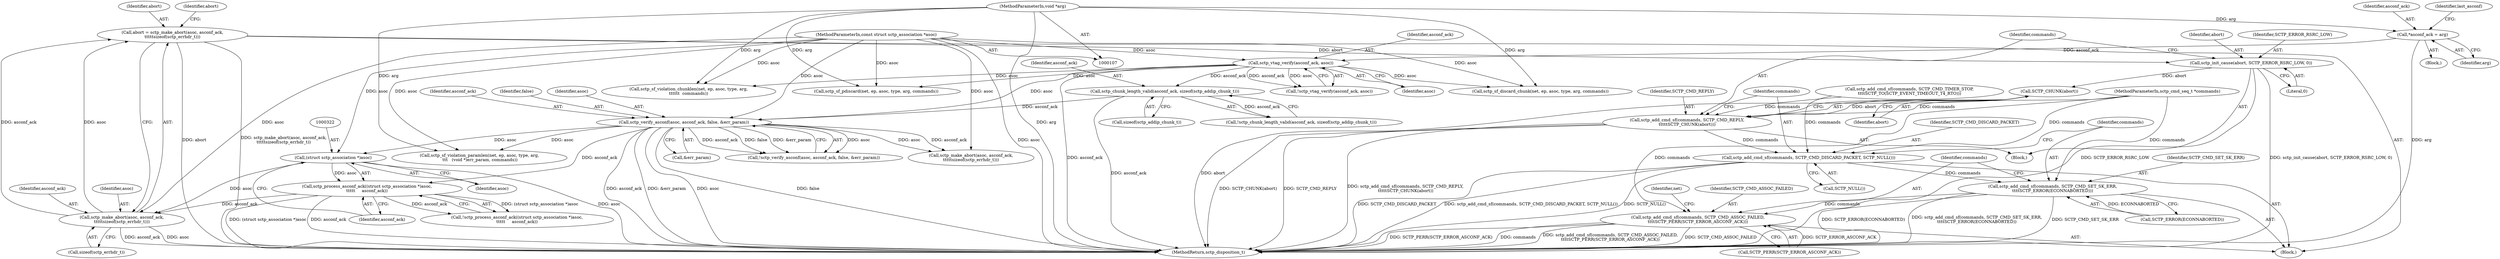 digraph "0_linux_9de7922bc709eee2f609cd01d98aaedc4cf5ea74_2@pointer" {
"1000342" [label="(Call,sctp_init_cause(abort, SCTP_ERROR_RSRC_LOW, 0))"];
"1000332" [label="(Call,abort = sctp_make_abort(asoc, asconf_ack,\n\t\t\t\t\tsizeof(sctp_errhdr_t)))"];
"1000334" [label="(Call,sctp_make_abort(asoc, asconf_ack,\n\t\t\t\t\tsizeof(sctp_errhdr_t)))"];
"1000321" [label="(Call,(struct sctp_association *)asoc)"];
"1000202" [label="(Call,sctp_verify_asconf(asoc, asconf_ack, false, &err_param))"];
"1000135" [label="(Call,sctp_vtag_verify(asconf_ack, asoc))"];
"1000116" [label="(Call,*asconf_ack = arg)"];
"1000112" [label="(MethodParameterIn,void *arg)"];
"1000110" [label="(MethodParameterIn,const struct sctp_association *asoc)"];
"1000173" [label="(Call,sctp_chunk_length_valid(asconf_ack, sizeof(sctp_addip_chunk_t)))"];
"1000320" [label="(Call,sctp_process_asconf_ack((struct sctp_association *)asoc,\n\t\t\t\t\t     asconf_ack))"];
"1000349" [label="(Call,SCTP_CHUNK(abort))"];
"1000346" [label="(Call,sctp_add_cmd_sf(commands, SCTP_CMD_REPLY,\n\t\t\t\t\tSCTP_CHUNK(abort)))"];
"1000351" [label="(Call,sctp_add_cmd_sf(commands, SCTP_CMD_DISCARD_PACKET, SCTP_NULL()))"];
"1000355" [label="(Call,sctp_add_cmd_sf(commands, SCTP_CMD_SET_SK_ERR,\n\t\t\t\tSCTP_ERROR(ECONNABORTED)))"];
"1000360" [label="(Call,sctp_add_cmd_sf(commands, SCTP_CMD_ASSOC_FAILED,\n\t\t\t\tSCTP_PERR(SCTP_ERROR_ASCONF_ACK)))"];
"1000345" [label="(Literal,0)"];
"1000121" [label="(Identifier,last_asconf)"];
"1000206" [label="(Call,&err_param)"];
"1000346" [label="(Call,sctp_add_cmd_sf(commands, SCTP_CMD_REPLY,\n\t\t\t\t\tSCTP_CHUNK(abort)))"];
"1000204" [label="(Identifier,asconf_ack)"];
"1000342" [label="(Call,sctp_init_cause(abort, SCTP_ERROR_RSRC_LOW, 0))"];
"1000349" [label="(Call,SCTP_CHUNK(abort))"];
"1000340" [label="(Identifier,abort)"];
"1000110" [label="(MethodParameterIn,const struct sctp_association *asoc)"];
"1000354" [label="(Call,SCTP_NULL())"];
"1000363" [label="(Call,SCTP_PERR(SCTP_ERROR_ASCONF_ACK))"];
"1000343" [label="(Identifier,abort)"];
"1000313" [label="(Call,sctp_add_cmd_sf(commands, SCTP_CMD_TIMER_STOP,\n\t\t\t\tSCTP_TO(SCTP_EVENT_TIMEOUT_T4_RTO)))"];
"1000360" [label="(Call,sctp_add_cmd_sf(commands, SCTP_CMD_ASSOC_FAILED,\n\t\t\t\tSCTP_PERR(SCTP_ERROR_ASCONF_ACK)))"];
"1000172" [label="(Call,!sctp_chunk_length_valid(asconf_ack, sizeof(sctp_addip_chunk_t)))"];
"1000114" [label="(Block,)"];
"1000352" [label="(Identifier,commands)"];
"1000319" [label="(Call,!sctp_process_asconf_ack((struct sctp_association *)asoc,\n\t\t\t\t\t     asconf_ack))"];
"1000178" [label="(Call,sctp_sf_violation_chunklen(net, ep, asoc, type, arg,\n\t\t\t\t\t\t  commands))"];
"1000113" [label="(MethodParameterIn,sctp_cmd_seq_t *commands)"];
"1000336" [label="(Identifier,asconf_ack)"];
"1000335" [label="(Identifier,asoc)"];
"1000201" [label="(Call,!sctp_verify_asconf(asoc, asconf_ack, false, &err_param))"];
"1000112" [label="(MethodParameterIn,void *arg)"];
"1000358" [label="(Call,SCTP_ERROR(ECONNABORTED))"];
"1000164" [label="(Call,sctp_sf_discard_chunk(net, ep, asoc, type, arg, commands))"];
"1000324" [label="(Identifier,asconf_ack)"];
"1000202" [label="(Call,sctp_verify_asconf(asoc, asconf_ack, false, &err_param))"];
"1000375" [label="(MethodReturn,sctp_disposition_t)"];
"1000351" [label="(Call,sctp_add_cmd_sf(commands, SCTP_CMD_DISCARD_PACKET, SCTP_NULL()))"];
"1000116" [label="(Call,*asconf_ack = arg)"];
"1000175" [label="(Call,sizeof(sctp_addip_chunk_t))"];
"1000334" [label="(Call,sctp_make_abort(asoc, asconf_ack,\n\t\t\t\t\tsizeof(sctp_errhdr_t)))"];
"1000357" [label="(Identifier,SCTP_CMD_SET_SK_ERR)"];
"1000137" [label="(Identifier,asoc)"];
"1000356" [label="(Identifier,commands)"];
"1000135" [label="(Call,sctp_vtag_verify(asconf_ack, asoc))"];
"1000260" [label="(Call,sctp_make_abort(asoc, asconf_ack,\n\t\t\t\t\tsizeof(sctp_errhdr_t)))"];
"1000118" [label="(Identifier,arg)"];
"1000205" [label="(Identifier,false)"];
"1000323" [label="(Identifier,asoc)"];
"1000209" [label="(Call,sctp_sf_violation_paramlen(net, ep, asoc, type, arg,\n \t\t\t   (void *)err_param, commands))"];
"1000353" [label="(Identifier,SCTP_CMD_DISCARD_PACKET)"];
"1000174" [label="(Identifier,asconf_ack)"];
"1000136" [label="(Identifier,asconf_ack)"];
"1000355" [label="(Call,sctp_add_cmd_sf(commands, SCTP_CMD_SET_SK_ERR,\n\t\t\t\tSCTP_ERROR(ECONNABORTED)))"];
"1000337" [label="(Call,sizeof(sctp_errhdr_t))"];
"1000312" [label="(Block,)"];
"1000144" [label="(Call,sctp_sf_pdiscard(net, ep, asoc, type, arg, commands))"];
"1000321" [label="(Call,(struct sctp_association *)asoc)"];
"1000362" [label="(Identifier,SCTP_CMD_ASSOC_FAILED)"];
"1000117" [label="(Identifier,asconf_ack)"];
"1000344" [label="(Identifier,SCTP_ERROR_RSRC_LOW)"];
"1000347" [label="(Identifier,commands)"];
"1000320" [label="(Call,sctp_process_asconf_ack((struct sctp_association *)asoc,\n\t\t\t\t\t     asconf_ack))"];
"1000203" [label="(Identifier,asoc)"];
"1000361" [label="(Identifier,commands)"];
"1000350" [label="(Identifier,abort)"];
"1000348" [label="(Identifier,SCTP_CMD_REPLY)"];
"1000366" [label="(Identifier,net)"];
"1000341" [label="(Block,)"];
"1000173" [label="(Call,sctp_chunk_length_valid(asconf_ack, sizeof(sctp_addip_chunk_t)))"];
"1000332" [label="(Call,abort = sctp_make_abort(asoc, asconf_ack,\n\t\t\t\t\tsizeof(sctp_errhdr_t)))"];
"1000333" [label="(Identifier,abort)"];
"1000134" [label="(Call,!sctp_vtag_verify(asconf_ack, asoc))"];
"1000342" -> "1000341"  [label="AST: "];
"1000342" -> "1000345"  [label="CFG: "];
"1000343" -> "1000342"  [label="AST: "];
"1000344" -> "1000342"  [label="AST: "];
"1000345" -> "1000342"  [label="AST: "];
"1000347" -> "1000342"  [label="CFG: "];
"1000342" -> "1000375"  [label="DDG: SCTP_ERROR_RSRC_LOW"];
"1000342" -> "1000375"  [label="DDG: sctp_init_cause(abort, SCTP_ERROR_RSRC_LOW, 0)"];
"1000332" -> "1000342"  [label="DDG: abort"];
"1000342" -> "1000349"  [label="DDG: abort"];
"1000332" -> "1000312"  [label="AST: "];
"1000332" -> "1000334"  [label="CFG: "];
"1000333" -> "1000332"  [label="AST: "];
"1000334" -> "1000332"  [label="AST: "];
"1000340" -> "1000332"  [label="CFG: "];
"1000332" -> "1000375"  [label="DDG: sctp_make_abort(asoc, asconf_ack,\n\t\t\t\t\tsizeof(sctp_errhdr_t))"];
"1000332" -> "1000375"  [label="DDG: abort"];
"1000334" -> "1000332"  [label="DDG: asoc"];
"1000334" -> "1000332"  [label="DDG: asconf_ack"];
"1000334" -> "1000337"  [label="CFG: "];
"1000335" -> "1000334"  [label="AST: "];
"1000336" -> "1000334"  [label="AST: "];
"1000337" -> "1000334"  [label="AST: "];
"1000334" -> "1000375"  [label="DDG: asconf_ack"];
"1000334" -> "1000375"  [label="DDG: asoc"];
"1000321" -> "1000334"  [label="DDG: asoc"];
"1000110" -> "1000334"  [label="DDG: asoc"];
"1000320" -> "1000334"  [label="DDG: asconf_ack"];
"1000321" -> "1000320"  [label="AST: "];
"1000321" -> "1000323"  [label="CFG: "];
"1000322" -> "1000321"  [label="AST: "];
"1000323" -> "1000321"  [label="AST: "];
"1000324" -> "1000321"  [label="CFG: "];
"1000321" -> "1000375"  [label="DDG: asoc"];
"1000321" -> "1000320"  [label="DDG: asoc"];
"1000202" -> "1000321"  [label="DDG: asoc"];
"1000110" -> "1000321"  [label="DDG: asoc"];
"1000202" -> "1000201"  [label="AST: "];
"1000202" -> "1000206"  [label="CFG: "];
"1000203" -> "1000202"  [label="AST: "];
"1000204" -> "1000202"  [label="AST: "];
"1000205" -> "1000202"  [label="AST: "];
"1000206" -> "1000202"  [label="AST: "];
"1000201" -> "1000202"  [label="CFG: "];
"1000202" -> "1000375"  [label="DDG: &err_param"];
"1000202" -> "1000375"  [label="DDG: asoc"];
"1000202" -> "1000375"  [label="DDG: false"];
"1000202" -> "1000375"  [label="DDG: asconf_ack"];
"1000202" -> "1000201"  [label="DDG: asoc"];
"1000202" -> "1000201"  [label="DDG: asconf_ack"];
"1000202" -> "1000201"  [label="DDG: false"];
"1000202" -> "1000201"  [label="DDG: &err_param"];
"1000135" -> "1000202"  [label="DDG: asoc"];
"1000110" -> "1000202"  [label="DDG: asoc"];
"1000173" -> "1000202"  [label="DDG: asconf_ack"];
"1000202" -> "1000209"  [label="DDG: asoc"];
"1000202" -> "1000260"  [label="DDG: asoc"];
"1000202" -> "1000260"  [label="DDG: asconf_ack"];
"1000202" -> "1000320"  [label="DDG: asconf_ack"];
"1000135" -> "1000134"  [label="AST: "];
"1000135" -> "1000137"  [label="CFG: "];
"1000136" -> "1000135"  [label="AST: "];
"1000137" -> "1000135"  [label="AST: "];
"1000134" -> "1000135"  [label="CFG: "];
"1000135" -> "1000375"  [label="DDG: asconf_ack"];
"1000135" -> "1000134"  [label="DDG: asconf_ack"];
"1000135" -> "1000134"  [label="DDG: asoc"];
"1000116" -> "1000135"  [label="DDG: asconf_ack"];
"1000110" -> "1000135"  [label="DDG: asoc"];
"1000135" -> "1000144"  [label="DDG: asoc"];
"1000135" -> "1000164"  [label="DDG: asoc"];
"1000135" -> "1000173"  [label="DDG: asconf_ack"];
"1000135" -> "1000178"  [label="DDG: asoc"];
"1000116" -> "1000114"  [label="AST: "];
"1000116" -> "1000118"  [label="CFG: "];
"1000117" -> "1000116"  [label="AST: "];
"1000118" -> "1000116"  [label="AST: "];
"1000121" -> "1000116"  [label="CFG: "];
"1000116" -> "1000375"  [label="DDG: arg"];
"1000112" -> "1000116"  [label="DDG: arg"];
"1000112" -> "1000107"  [label="AST: "];
"1000112" -> "1000375"  [label="DDG: arg"];
"1000112" -> "1000144"  [label="DDG: arg"];
"1000112" -> "1000164"  [label="DDG: arg"];
"1000112" -> "1000178"  [label="DDG: arg"];
"1000112" -> "1000209"  [label="DDG: arg"];
"1000110" -> "1000107"  [label="AST: "];
"1000110" -> "1000375"  [label="DDG: asoc"];
"1000110" -> "1000144"  [label="DDG: asoc"];
"1000110" -> "1000164"  [label="DDG: asoc"];
"1000110" -> "1000178"  [label="DDG: asoc"];
"1000110" -> "1000209"  [label="DDG: asoc"];
"1000110" -> "1000260"  [label="DDG: asoc"];
"1000173" -> "1000172"  [label="AST: "];
"1000173" -> "1000175"  [label="CFG: "];
"1000174" -> "1000173"  [label="AST: "];
"1000175" -> "1000173"  [label="AST: "];
"1000172" -> "1000173"  [label="CFG: "];
"1000173" -> "1000375"  [label="DDG: asconf_ack"];
"1000173" -> "1000172"  [label="DDG: asconf_ack"];
"1000320" -> "1000319"  [label="AST: "];
"1000320" -> "1000324"  [label="CFG: "];
"1000324" -> "1000320"  [label="AST: "];
"1000319" -> "1000320"  [label="CFG: "];
"1000320" -> "1000375"  [label="DDG: asconf_ack"];
"1000320" -> "1000375"  [label="DDG: (struct sctp_association *)asoc"];
"1000320" -> "1000319"  [label="DDG: (struct sctp_association *)asoc"];
"1000320" -> "1000319"  [label="DDG: asconf_ack"];
"1000349" -> "1000346"  [label="AST: "];
"1000349" -> "1000350"  [label="CFG: "];
"1000350" -> "1000349"  [label="AST: "];
"1000346" -> "1000349"  [label="CFG: "];
"1000349" -> "1000375"  [label="DDG: abort"];
"1000349" -> "1000346"  [label="DDG: abort"];
"1000346" -> "1000341"  [label="AST: "];
"1000347" -> "1000346"  [label="AST: "];
"1000348" -> "1000346"  [label="AST: "];
"1000352" -> "1000346"  [label="CFG: "];
"1000346" -> "1000375"  [label="DDG: SCTP_CHUNK(abort)"];
"1000346" -> "1000375"  [label="DDG: SCTP_CMD_REPLY"];
"1000346" -> "1000375"  [label="DDG: sctp_add_cmd_sf(commands, SCTP_CMD_REPLY,\n\t\t\t\t\tSCTP_CHUNK(abort))"];
"1000313" -> "1000346"  [label="DDG: commands"];
"1000113" -> "1000346"  [label="DDG: commands"];
"1000346" -> "1000351"  [label="DDG: commands"];
"1000351" -> "1000312"  [label="AST: "];
"1000351" -> "1000354"  [label="CFG: "];
"1000352" -> "1000351"  [label="AST: "];
"1000353" -> "1000351"  [label="AST: "];
"1000354" -> "1000351"  [label="AST: "];
"1000356" -> "1000351"  [label="CFG: "];
"1000351" -> "1000375"  [label="DDG: sctp_add_cmd_sf(commands, SCTP_CMD_DISCARD_PACKET, SCTP_NULL())"];
"1000351" -> "1000375"  [label="DDG: SCTP_CMD_DISCARD_PACKET"];
"1000351" -> "1000375"  [label="DDG: SCTP_NULL()"];
"1000313" -> "1000351"  [label="DDG: commands"];
"1000113" -> "1000351"  [label="DDG: commands"];
"1000351" -> "1000355"  [label="DDG: commands"];
"1000355" -> "1000312"  [label="AST: "];
"1000355" -> "1000358"  [label="CFG: "];
"1000356" -> "1000355"  [label="AST: "];
"1000357" -> "1000355"  [label="AST: "];
"1000358" -> "1000355"  [label="AST: "];
"1000361" -> "1000355"  [label="CFG: "];
"1000355" -> "1000375"  [label="DDG: SCTP_CMD_SET_SK_ERR"];
"1000355" -> "1000375"  [label="DDG: SCTP_ERROR(ECONNABORTED)"];
"1000355" -> "1000375"  [label="DDG: sctp_add_cmd_sf(commands, SCTP_CMD_SET_SK_ERR,\n\t\t\t\tSCTP_ERROR(ECONNABORTED))"];
"1000113" -> "1000355"  [label="DDG: commands"];
"1000358" -> "1000355"  [label="DDG: ECONNABORTED"];
"1000355" -> "1000360"  [label="DDG: commands"];
"1000360" -> "1000312"  [label="AST: "];
"1000360" -> "1000363"  [label="CFG: "];
"1000361" -> "1000360"  [label="AST: "];
"1000362" -> "1000360"  [label="AST: "];
"1000363" -> "1000360"  [label="AST: "];
"1000366" -> "1000360"  [label="CFG: "];
"1000360" -> "1000375"  [label="DDG: commands"];
"1000360" -> "1000375"  [label="DDG: sctp_add_cmd_sf(commands, SCTP_CMD_ASSOC_FAILED,\n\t\t\t\tSCTP_PERR(SCTP_ERROR_ASCONF_ACK))"];
"1000360" -> "1000375"  [label="DDG: SCTP_CMD_ASSOC_FAILED"];
"1000360" -> "1000375"  [label="DDG: SCTP_PERR(SCTP_ERROR_ASCONF_ACK)"];
"1000113" -> "1000360"  [label="DDG: commands"];
"1000363" -> "1000360"  [label="DDG: SCTP_ERROR_ASCONF_ACK"];
}

